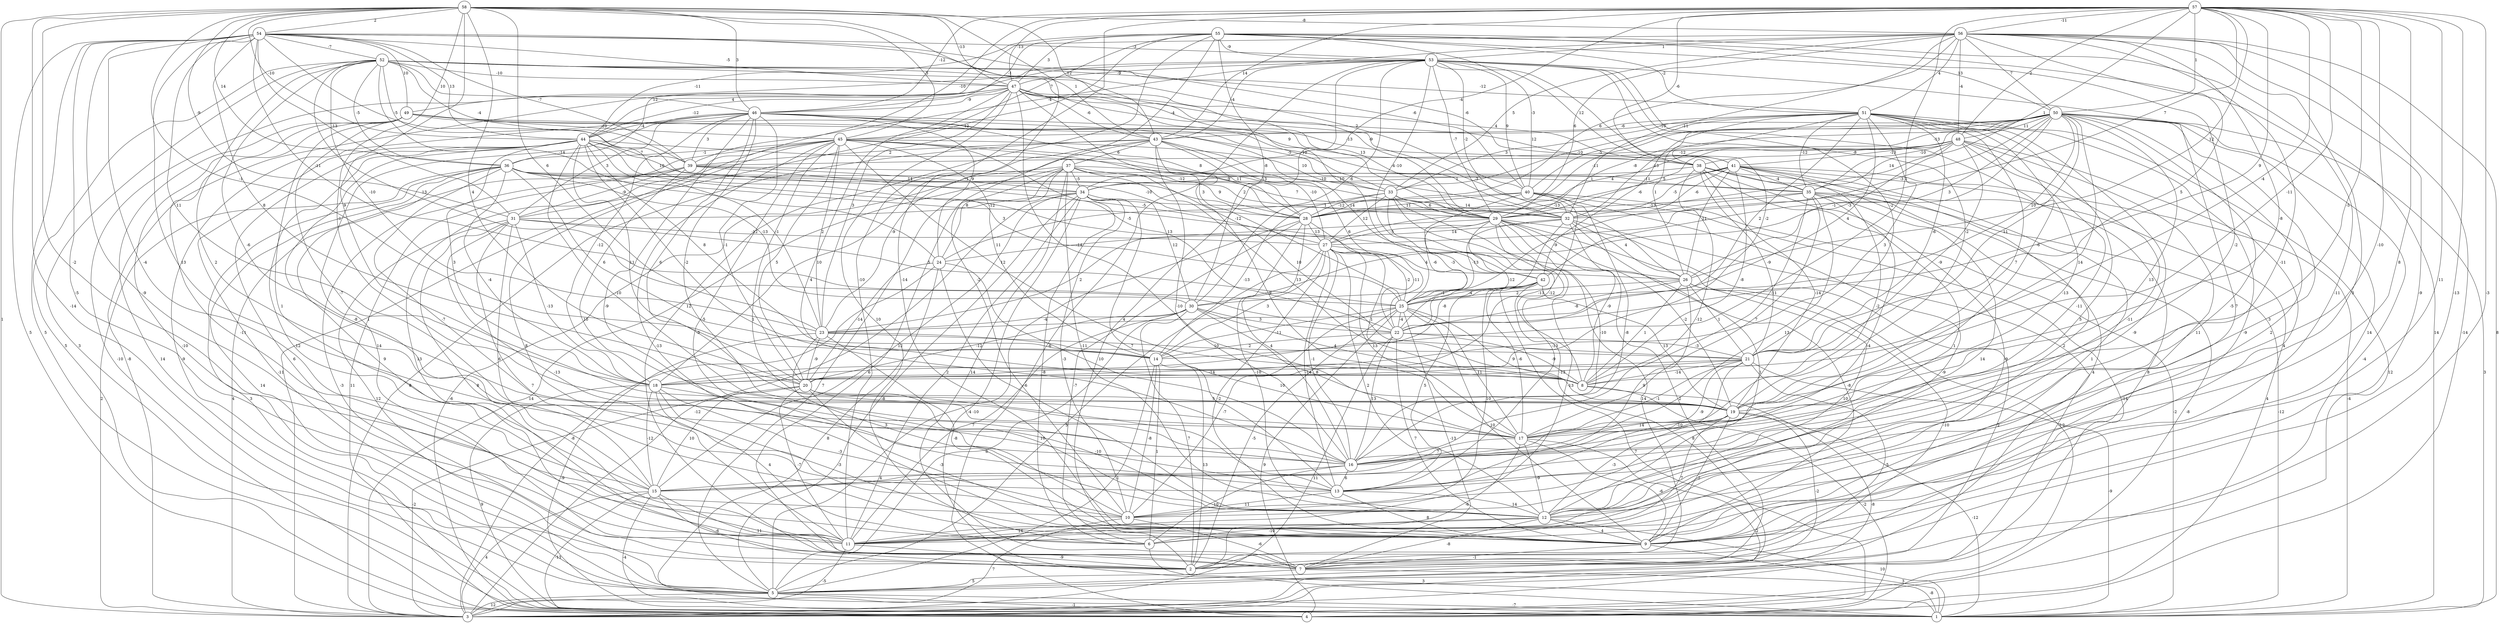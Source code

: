 graph { 
	 fontname="Helvetica,Arial,sans-serif" 
	 node [shape = circle]; 
	 58 -- 3 [label = "1"];
	 58 -- 5 [label = "-14"];
	 58 -- 9 [label = "-14"];
	 58 -- 10 [label = "-2"];
	 58 -- 14 [label = "-1"];
	 58 -- 17 [label = "-1"];
	 58 -- 19 [label = "9"];
	 58 -- 20 [label = "4"];
	 58 -- 23 [label = "6"];
	 58 -- 29 [label = "-4"];
	 58 -- 31 [label = "-9"];
	 58 -- 36 [label = "14"];
	 58 -- 43 [label = "12"];
	 58 -- 44 [label = "-10"];
	 58 -- 45 [label = "3"];
	 58 -- 46 [label = "3"];
	 58 -- 47 [label = "-13"];
	 58 -- 54 [label = "2"];
	 58 -- 56 [label = "-8"];
	 57 -- 2 [label = "-13"];
	 57 -- 3 [label = "1"];
	 57 -- 6 [label = "11"];
	 57 -- 7 [label = "-3"];
	 57 -- 11 [label = "-10"];
	 57 -- 12 [label = "8"];
	 57 -- 13 [label = "-10"];
	 57 -- 14 [label = "1"];
	 57 -- 18 [label = "-11"];
	 57 -- 19 [label = "-5"];
	 57 -- 21 [label = "-4"];
	 57 -- 22 [label = "9"];
	 57 -- 26 [label = "12"];
	 57 -- 29 [label = "1"];
	 57 -- 32 [label = "7"];
	 57 -- 34 [label = "-4"];
	 57 -- 38 [label = "-6"];
	 57 -- 43 [label = "14"];
	 57 -- 46 [label = "-12"];
	 57 -- 47 [label = "-13"];
	 57 -- 48 [label = "2"];
	 57 -- 50 [label = "1"];
	 57 -- 56 [label = "-11"];
	 56 -- 1 [label = "8"];
	 56 -- 4 [label = "-14"];
	 56 -- 9 [label = "-9"];
	 56 -- 11 [label = "3"];
	 56 -- 15 [label = "-11"];
	 56 -- 19 [label = "-8"];
	 56 -- 21 [label = "5"];
	 56 -- 28 [label = "6"];
	 56 -- 29 [label = "6"];
	 56 -- 32 [label = "-11"];
	 56 -- 33 [label = "5"];
	 56 -- 36 [label = "12"];
	 56 -- 39 [label = "-4"];
	 56 -- 48 [label = "-4"];
	 56 -- 50 [label = "7"];
	 56 -- 51 [label = "4"];
	 56 -- 53 [label = "1"];
	 55 -- 1 [label = "14"];
	 55 -- 2 [label = "12"];
	 55 -- 9 [label = "-11"];
	 55 -- 10 [label = "-2"];
	 55 -- 16 [label = "-2"];
	 55 -- 30 [label = "-8"];
	 55 -- 31 [label = "12"];
	 55 -- 40 [label = "-3"];
	 55 -- 44 [label = "-11"];
	 55 -- 45 [label = "7"];
	 55 -- 46 [label = "-1"];
	 55 -- 47 [label = "3"];
	 55 -- 50 [label = "13"];
	 55 -- 51 [label = "-2"];
	 55 -- 53 [label = "-9"];
	 54 -- 1 [label = "5"];
	 54 -- 4 [label = "5"];
	 54 -- 6 [label = "-9"];
	 54 -- 11 [label = "-5"];
	 54 -- 13 [label = "13"];
	 54 -- 15 [label = "-4"];
	 54 -- 18 [label = "11"];
	 54 -- 20 [label = "8"];
	 54 -- 25 [label = "-11"];
	 54 -- 31 [label = "-13"];
	 54 -- 34 [label = "-5"];
	 54 -- 39 [label = "-7"];
	 54 -- 40 [label = "-6"];
	 54 -- 43 [label = "1"];
	 54 -- 44 [label = "13"];
	 54 -- 47 [label = "-5"];
	 54 -- 49 [label = "10"];
	 54 -- 52 [label = "-7"];
	 54 -- 53 [label = "-3"];
	 53 -- 2 [label = "4"];
	 53 -- 4 [label = "-6"];
	 53 -- 9 [label = "7"];
	 53 -- 17 [label = "-6"];
	 53 -- 19 [label = "-2"];
	 53 -- 20 [label = "-2"];
	 53 -- 21 [label = "-2"];
	 53 -- 29 [label = "-7"];
	 53 -- 30 [label = "-6"];
	 53 -- 32 [label = "-2"];
	 53 -- 40 [label = "9"];
	 53 -- 41 [label = "12"];
	 53 -- 42 [label = "-10"];
	 53 -- 43 [label = "-4"];
	 53 -- 44 [label = "4"];
	 53 -- 47 [label = "-9"];
	 53 -- 49 [label = "-10"];
	 52 -- 1 [label = "3"];
	 52 -- 4 [label = "5"];
	 52 -- 16 [label = "2"];
	 52 -- 17 [label = "-6"];
	 52 -- 22 [label = "13"];
	 52 -- 23 [label = "-10"];
	 52 -- 24 [label = "-14"];
	 52 -- 29 [label = "-9"];
	 52 -- 36 [label = "-5"];
	 52 -- 38 [label = "-6"];
	 52 -- 39 [label = "-4"];
	 52 -- 40 [label = "2"];
	 52 -- 42 [label = "10"];
	 52 -- 46 [label = "10"];
	 52 -- 47 [label = "-10"];
	 52 -- 51 [label = "-12"];
	 51 -- 3 [label = "12"];
	 51 -- 9 [label = "-9"];
	 51 -- 10 [label = "5"];
	 51 -- 11 [label = "-9"];
	 51 -- 16 [label = "-13"];
	 51 -- 18 [label = "3"];
	 51 -- 19 [label = "7"];
	 51 -- 21 [label = "-6"];
	 51 -- 22 [label = "2"];
	 51 -- 23 [label = "4"];
	 51 -- 26 [label = "1"];
	 51 -- 33 [label = "3"];
	 51 -- 35 [label = "-12"];
	 51 -- 40 [label = "-5"];
	 51 -- 42 [label = "-6"];
	 51 -- 45 [label = "-6"];
	 50 -- 1 [label = "3"];
	 50 -- 5 [label = "-4"];
	 50 -- 9 [label = "14"];
	 50 -- 11 [label = "2"];
	 50 -- 12 [label = "3"];
	 50 -- 15 [label = "-5"];
	 50 -- 17 [label = "13"];
	 50 -- 19 [label = "14"];
	 50 -- 21 [label = "11"];
	 50 -- 25 [label = "10"];
	 50 -- 27 [label = "-3"];
	 50 -- 28 [label = "-11"];
	 50 -- 29 [label = "-8"];
	 50 -- 30 [label = "-1"];
	 50 -- 32 [label = "-13"];
	 50 -- 33 [label = "-10"];
	 50 -- 35 [label = "-10"];
	 50 -- 38 [label = "-13"];
	 50 -- 42 [label = "3"];
	 50 -- 43 [label = "-10"];
	 50 -- 48 [label = "11"];
	 49 -- 2 [label = "-10"];
	 49 -- 5 [label = "14"];
	 49 -- 11 [label = "-11"];
	 49 -- 15 [label = "1"];
	 49 -- 16 [label = "-7"];
	 49 -- 32 [label = "-4"];
	 49 -- 33 [label = "-5"];
	 49 -- 38 [label = "9"];
	 49 -- 45 [label = "-10"];
	 48 -- 8 [label = "-9"];
	 48 -- 9 [label = "4"];
	 48 -- 12 [label = "11"];
	 48 -- 13 [label = "-11"];
	 48 -- 16 [label = "-11"];
	 48 -- 26 [label = "-3"];
	 48 -- 28 [label = "4"];
	 48 -- 29 [label = "5"];
	 48 -- 35 [label = "14"];
	 48 -- 38 [label = "-8"];
	 48 -- 39 [label = "-12"];
	 48 -- 41 [label = "-13"];
	 47 -- 3 [label = "-8"];
	 47 -- 4 [label = "-10"];
	 47 -- 6 [label = "10"];
	 47 -- 16 [label = "4"];
	 47 -- 19 [label = "-14"];
	 47 -- 23 [label = "3"];
	 47 -- 25 [label = "3"];
	 47 -- 26 [label = "-3"];
	 47 -- 29 [label = "13"];
	 47 -- 35 [label = "12"];
	 47 -- 41 [label = "4"];
	 47 -- 42 [label = "10"];
	 47 -- 43 [label = "-6"];
	 47 -- 44 [label = "-12"];
	 47 -- 46 [label = "-9"];
	 46 -- 5 [label = "-9"];
	 46 -- 7 [label = "14"];
	 46 -- 12 [label = "-5"];
	 46 -- 13 [label = "-9"];
	 46 -- 18 [label = "-12"];
	 46 -- 19 [label = "6"];
	 46 -- 20 [label = "-1"];
	 46 -- 24 [label = "9"];
	 46 -- 25 [label = "14"];
	 46 -- 28 [label = "8"];
	 46 -- 31 [label = "3"];
	 46 -- 33 [label = "10"];
	 46 -- 38 [label = "-13"];
	 46 -- 39 [label = "3"];
	 46 -- 44 [label = "-4"];
	 45 -- 4 [label = "11"];
	 45 -- 7 [label = "13"];
	 45 -- 8 [label = "12"];
	 45 -- 9 [label = "-13"];
	 45 -- 11 [label = "8"];
	 45 -- 12 [label = "-3"];
	 45 -- 13 [label = "1"];
	 45 -- 14 [label = "11"];
	 45 -- 20 [label = "5"];
	 45 -- 22 [label = "13"];
	 45 -- 23 [label = "2"];
	 45 -- 28 [label = "-12"];
	 45 -- 29 [label = "13"];
	 45 -- 33 [label = "10"];
	 45 -- 36 [label = "-1"];
	 44 -- 5 [label = "-11"];
	 44 -- 7 [label = "6"];
	 44 -- 8 [label = "-2"];
	 44 -- 11 [label = "12"];
	 44 -- 14 [label = "8"];
	 44 -- 15 [label = "-8"];
	 44 -- 17 [label = "-10"];
	 44 -- 18 [label = "3"];
	 44 -- 20 [label = "11"];
	 44 -- 23 [label = "-1"];
	 44 -- 25 [label = "3"];
	 44 -- 28 [label = "14"];
	 44 -- 32 [label = "-10"];
	 44 -- 39 [label = "7"];
	 43 -- 3 [label = "8"];
	 43 -- 16 [label = "-10"];
	 43 -- 17 [label = "9"];
	 43 -- 18 [label = "10"];
	 43 -- 22 [label = "6"];
	 43 -- 23 [label = "-9"];
	 43 -- 27 [label = "-10"];
	 43 -- 28 [label = "11"];
	 43 -- 37 [label = "6"];
	 43 -- 39 [label = "2"];
	 42 -- 4 [label = "7"];
	 42 -- 5 [label = "8"];
	 42 -- 10 [label = "10"];
	 42 -- 13 [label = "5"];
	 42 -- 17 [label = "-6"];
	 42 -- 19 [label = "13"];
	 42 -- 25 [label = "-4"];
	 42 -- 30 [label = "-1"];
	 41 -- 1 [label = "-4"];
	 41 -- 2 [label = "8"];
	 41 -- 8 [label = "-8"];
	 41 -- 9 [label = "1"];
	 41 -- 12 [label = "2"];
	 41 -- 17 [label = "-2"];
	 41 -- 26 [label = "11"];
	 41 -- 27 [label = "-13"];
	 41 -- 29 [label = "-5"];
	 41 -- 32 [label = "-6"];
	 41 -- 34 [label = "1"];
	 41 -- 35 [label = "-4"];
	 40 -- 1 [label = "-2"];
	 40 -- 5 [label = "-14"];
	 40 -- 11 [label = "-9"];
	 40 -- 16 [label = "-8"];
	 40 -- 20 [label = "-12"];
	 40 -- 22 [label = "-6"];
	 40 -- 24 [label = "-5"];
	 40 -- 28 [label = "11"];
	 39 -- 3 [label = "4"];
	 39 -- 5 [label = "-3"];
	 39 -- 16 [label = "10"];
	 39 -- 27 [label = "-5"];
	 39 -- 31 [label = "-9"];
	 39 -- 34 [label = "-1"];
	 39 -- 35 [label = "-11"];
	 38 -- 4 [label = "4"];
	 38 -- 7 [label = "4"];
	 38 -- 10 [label = "1"];
	 38 -- 11 [label = "-9"];
	 38 -- 16 [label = "-12"];
	 38 -- 19 [label = "-14"];
	 38 -- 21 [label = "-9"];
	 38 -- 34 [label = "-9"];
	 37 -- 2 [label = "6"];
	 37 -- 3 [label = "14"];
	 37 -- 4 [label = "-6"];
	 37 -- 5 [label = "7"];
	 37 -- 7 [label = "14"];
	 37 -- 8 [label = "13"];
	 37 -- 12 [label = "-11"];
	 37 -- 21 [label = "10"];
	 37 -- 24 [label = "8"];
	 37 -- 28 [label = "9"];
	 37 -- 32 [label = "7"];
	 37 -- 34 [label = "-5"];
	 36 -- 1 [label = "3"];
	 36 -- 3 [label = "2"];
	 36 -- 5 [label = "14"];
	 36 -- 11 [label = "9"];
	 36 -- 14 [label = "6"];
	 36 -- 16 [label = "-7"];
	 36 -- 18 [label = "-4"];
	 36 -- 26 [label = "-12"];
	 36 -- 28 [label = "-10"];
	 36 -- 29 [label = "2"];
	 36 -- 30 [label = "-13"];
	 36 -- 35 [label = "1"];
	 35 -- 1 [label = "-12"];
	 35 -- 3 [label = "-8"];
	 35 -- 8 [label = "-11"];
	 35 -- 12 [label = "14"];
	 35 -- 15 [label = "-4"];
	 35 -- 16 [label = "13"];
	 35 -- 17 [label = "7"];
	 35 -- 25 [label = "-9"];
	 35 -- 28 [label = "-13"];
	 34 -- 1 [label = "-10"];
	 34 -- 3 [label = "-12"];
	 34 -- 5 [label = "-8"];
	 34 -- 6 [label = "-8"];
	 34 -- 10 [label = "-3"];
	 34 -- 11 [label = "2"];
	 34 -- 13 [label = "7"];
	 34 -- 15 [label = "12"];
	 34 -- 30 [label = "12"];
	 34 -- 31 [label = "-12"];
	 34 -- 32 [label = "1"];
	 33 -- 8 [label = "-13"];
	 33 -- 13 [label = "-13"];
	 33 -- 14 [label = "-13"];
	 33 -- 16 [label = "-10"];
	 33 -- 27 [label = "12"];
	 33 -- 28 [label = "-12"];
	 33 -- 29 [label = "6"];
	 33 -- 32 [label = "14"];
	 32 -- 3 [label = "-1"];
	 32 -- 8 [label = "-9"];
	 32 -- 12 [label = "1"];
	 32 -- 18 [label = "-8"];
	 32 -- 24 [label = "14"];
	 32 -- 25 [label = "-13"];
	 32 -- 26 [label = "4"];
	 31 -- 2 [label = "12"];
	 31 -- 9 [label = "7"];
	 31 -- 10 [label = "-13"];
	 31 -- 11 [label = "8"];
	 31 -- 15 [label = "6"];
	 31 -- 18 [label = "-13"];
	 31 -- 25 [label = "5"];
	 31 -- 27 [label = "-12"];
	 30 -- 2 [label = "7"];
	 30 -- 5 [label = "8"];
	 30 -- 8 [label = "4"];
	 30 -- 11 [label = "7"];
	 30 -- 17 [label = "8"];
	 30 -- 20 [label = "-12"];
	 30 -- 22 [label = "3"];
	 30 -- 23 [label = "-4"];
	 29 -- 2 [label = "14"];
	 29 -- 3 [label = "2"];
	 29 -- 4 [label = "-2"];
	 29 -- 7 [label = "2"];
	 29 -- 9 [label = "-8"];
	 29 -- 11 [label = "-13"];
	 29 -- 19 [label = "-2"];
	 29 -- 22 [label = "-12"];
	 29 -- 23 [label = "2"];
	 29 -- 25 [label = "-3"];
	 29 -- 27 [label = "-5"];
	 28 -- 5 [label = "-4"];
	 28 -- 6 [label = "-7"];
	 28 -- 12 [label = "-10"];
	 28 -- 16 [label = "4"];
	 28 -- 22 [label = "-11"];
	 28 -- 27 [label = "13"];
	 27 -- 5 [label = "5"];
	 27 -- 8 [label = "1"];
	 27 -- 9 [label = "-2"];
	 27 -- 12 [label = "2"];
	 27 -- 13 [label = "-14"];
	 27 -- 14 [label = "3"];
	 27 -- 16 [label = "-1"];
	 27 -- 17 [label = "13"];
	 27 -- 25 [label = "-2"];
	 27 -- 26 [label = "4"];
	 26 -- 2 [label = "-10"];
	 26 -- 8 [label = "1"];
	 26 -- 12 [label = "10"];
	 26 -- 13 [label = "9"];
	 26 -- 21 [label = "1"];
	 26 -- 22 [label = "-8"];
	 26 -- 25 [label = "2"];
	 25 -- 2 [label = "-5"];
	 25 -- 4 [label = "9"];
	 25 -- 7 [label = "-13"];
	 25 -- 9 [label = "10"];
	 25 -- 10 [label = "-7"];
	 25 -- 14 [label = "-11"];
	 25 -- 17 [label = "11"];
	 25 -- 19 [label = "9"];
	 25 -- 22 [label = "-4"];
	 24 -- 1 [label = "8"];
	 24 -- 3 [label = "-8"];
	 24 -- 12 [label = "-6"];
	 24 -- 16 [label = "10"];
	 24 -- 20 [label = "-14"];
	 23 -- 1 [label = "-9"];
	 23 -- 9 [label = "-8"];
	 23 -- 10 [label = "3"];
	 23 -- 17 [label = "10"];
	 23 -- 20 [label = "-9"];
	 23 -- 21 [label = "10"];
	 22 -- 3 [label = "11"];
	 22 -- 8 [label = "-9"];
	 22 -- 9 [label = "7"];
	 22 -- 14 [label = "2"];
	 22 -- 16 [label = "13"];
	 22 -- 21 [label = "-3"];
	 21 -- 1 [label = "-9"];
	 21 -- 2 [label = "-5"];
	 21 -- 8 [label = "-14"];
	 21 -- 13 [label = "-10"];
	 21 -- 16 [label = "-9"];
	 21 -- 17 [label = "-1"];
	 21 -- 18 [label = "-14"];
	 21 -- 20 [label = "-13"];
	 20 -- 3 [label = "-2"];
	 20 -- 9 [label = "-3"];
	 20 -- 11 [label = "-7"];
	 20 -- 12 [label = "-10"];
	 20 -- 15 [label = "10"];
	 20 -- 19 [label = "5"];
	 19 -- 1 [label = "-12"];
	 19 -- 6 [label = "7"];
	 19 -- 7 [label = "-2"];
	 19 -- 9 [label = "-2"];
	 19 -- 12 [label = "-3"];
	 19 -- 17 [label = "14"];
	 18 -- 1 [label = "9"];
	 18 -- 6 [label = "4"];
	 18 -- 9 [label = "-3"];
	 18 -- 10 [label = "-3"];
	 18 -- 13 [label = "10"];
	 18 -- 15 [label = "-12"];
	 17 -- 2 [label = "-6"];
	 17 -- 3 [label = "2"];
	 17 -- 9 [label = "-6"];
	 17 -- 12 [label = "-9"];
	 17 -- 16 [label = "7"];
	 16 -- 6 [label = "-10"];
	 16 -- 13 [label = "6"];
	 16 -- 15 [label = "4"];
	 15 -- 1 [label = "-4"];
	 15 -- 2 [label = "-6"];
	 15 -- 3 [label = "4"];
	 15 -- 4 [label = "-13"];
	 15 -- 7 [label = "11"];
	 14 -- 2 [label = "13"];
	 14 -- 5 [label = "-1"];
	 14 -- 6 [label = "1"];
	 14 -- 10 [label = "-8"];
	 13 -- 9 [label = "8"];
	 13 -- 10 [label = "11"];
	 13 -- 12 [label = "14"];
	 12 -- 1 [label = "10"];
	 12 -- 6 [label = "-10"];
	 12 -- 7 [label = "-8"];
	 12 -- 9 [label = "4"];
	 12 -- 11 [label = "14"];
	 11 -- 2 [label = "-9"];
	 11 -- 3 [label = "-5"];
	 10 -- 3 [label = "7"];
	 10 -- 7 [label = "-6"];
	 9 -- 1 [label = "3"];
	 9 -- 7 [label = "-1"];
	 8 -- 3 [label = "-8"];
	 8 -- 4 [label = "-2"];
	 7 -- 1 [label = "-8"];
	 7 -- 5 [label = "5"];
	 6 -- 1 [label = "3"];
	 5 -- 1 [label = "-7"];
	 5 -- 3 [label = "12"];
	 5 -- 4 [label = "-1"];
	 1;
	 2;
	 3;
	 4;
	 5;
	 6;
	 7;
	 8;
	 9;
	 10;
	 11;
	 12;
	 13;
	 14;
	 15;
	 16;
	 17;
	 18;
	 19;
	 20;
	 21;
	 22;
	 23;
	 24;
	 25;
	 26;
	 27;
	 28;
	 29;
	 30;
	 31;
	 32;
	 33;
	 34;
	 35;
	 36;
	 37;
	 38;
	 39;
	 40;
	 41;
	 42;
	 43;
	 44;
	 45;
	 46;
	 47;
	 48;
	 49;
	 50;
	 51;
	 52;
	 53;
	 54;
	 55;
	 56;
	 57;
	 58;
}

